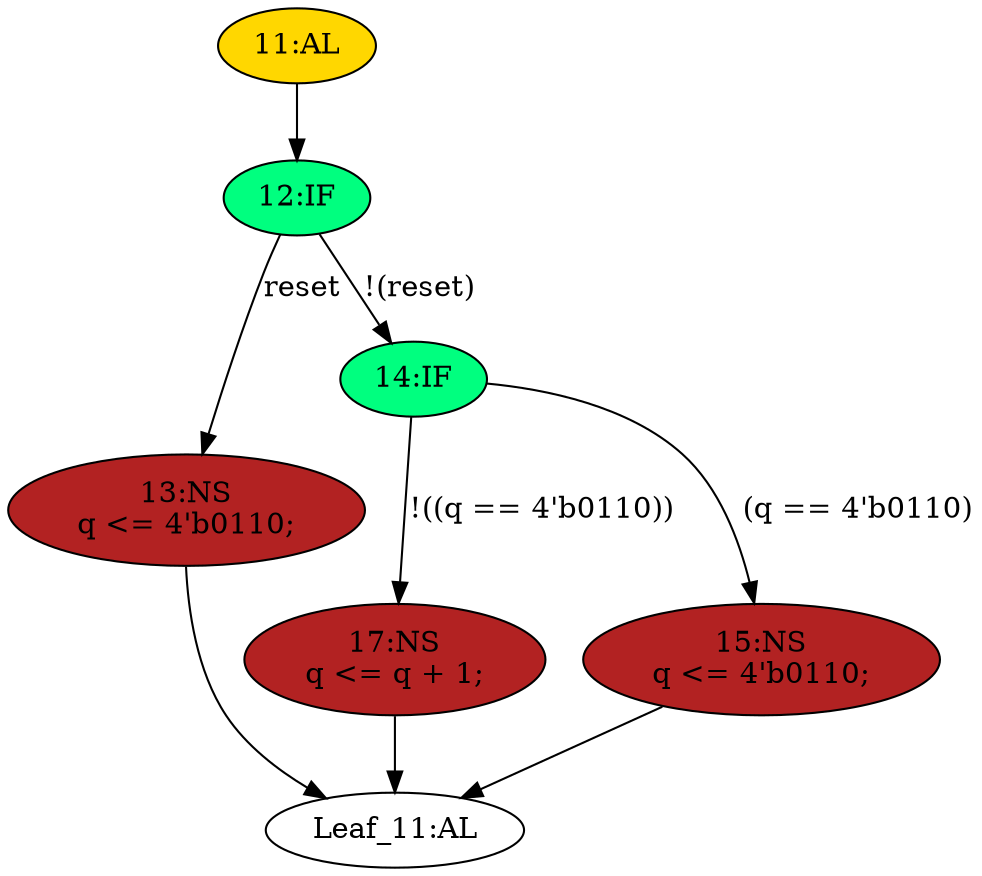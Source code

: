strict digraph "" {
	node [label="\N"];
	"12:IF"	[ast="<pyverilog.vparser.ast.IfStatement object at 0x7f23eaba11d0>",
		fillcolor=springgreen,
		label="12:IF",
		statements="[]",
		style=filled,
		typ=IfStatement];
	"13:NS"	[ast="<pyverilog.vparser.ast.NonblockingSubstitution object at 0x7f23eaba1790>",
		fillcolor=firebrick,
		label="13:NS
q <= 4'b0110;",
		statements="[<pyverilog.vparser.ast.NonblockingSubstitution object at 0x7f23eaba1790>]",
		style=filled,
		typ=NonblockingSubstitution];
	"12:IF" -> "13:NS"	[cond="['reset']",
		label=reset,
		lineno=12];
	"14:IF"	[ast="<pyverilog.vparser.ast.IfStatement object at 0x7f23eaba1310>",
		fillcolor=springgreen,
		label="14:IF",
		statements="[]",
		style=filled,
		typ=IfStatement];
	"12:IF" -> "14:IF"	[cond="['reset']",
		label="!(reset)",
		lineno=12];
	"Leaf_11:AL"	[def_var="['q']",
		label="Leaf_11:AL"];
	"11:AL"	[ast="<pyverilog.vparser.ast.Always object at 0x7f23eaba1910>",
		clk_sens=True,
		fillcolor=gold,
		label="11:AL",
		sens="['clk']",
		statements="[]",
		style=filled,
		typ=Always,
		use_var="['q', 'reset']"];
	"11:AL" -> "12:IF"	[cond="[]",
		lineno=None];
	"17:NS"	[ast="<pyverilog.vparser.ast.NonblockingSubstitution object at 0x7f23eaba1350>",
		fillcolor=firebrick,
		label="17:NS
q <= q + 1;",
		statements="[<pyverilog.vparser.ast.NonblockingSubstitution object at 0x7f23eaba1350>]",
		style=filled,
		typ=NonblockingSubstitution];
	"17:NS" -> "Leaf_11:AL"	[cond="[]",
		lineno=None];
	"15:NS"	[ast="<pyverilog.vparser.ast.NonblockingSubstitution object at 0x7f23eaba1590>",
		fillcolor=firebrick,
		label="15:NS
q <= 4'b0110;",
		statements="[<pyverilog.vparser.ast.NonblockingSubstitution object at 0x7f23eaba1590>]",
		style=filled,
		typ=NonblockingSubstitution];
	"15:NS" -> "Leaf_11:AL"	[cond="[]",
		lineno=None];
	"13:NS" -> "Leaf_11:AL"	[cond="[]",
		lineno=None];
	"14:IF" -> "17:NS"	[cond="['q']",
		label="!((q == 4'b0110))",
		lineno=14];
	"14:IF" -> "15:NS"	[cond="['q']",
		label="(q == 4'b0110)",
		lineno=14];
}
